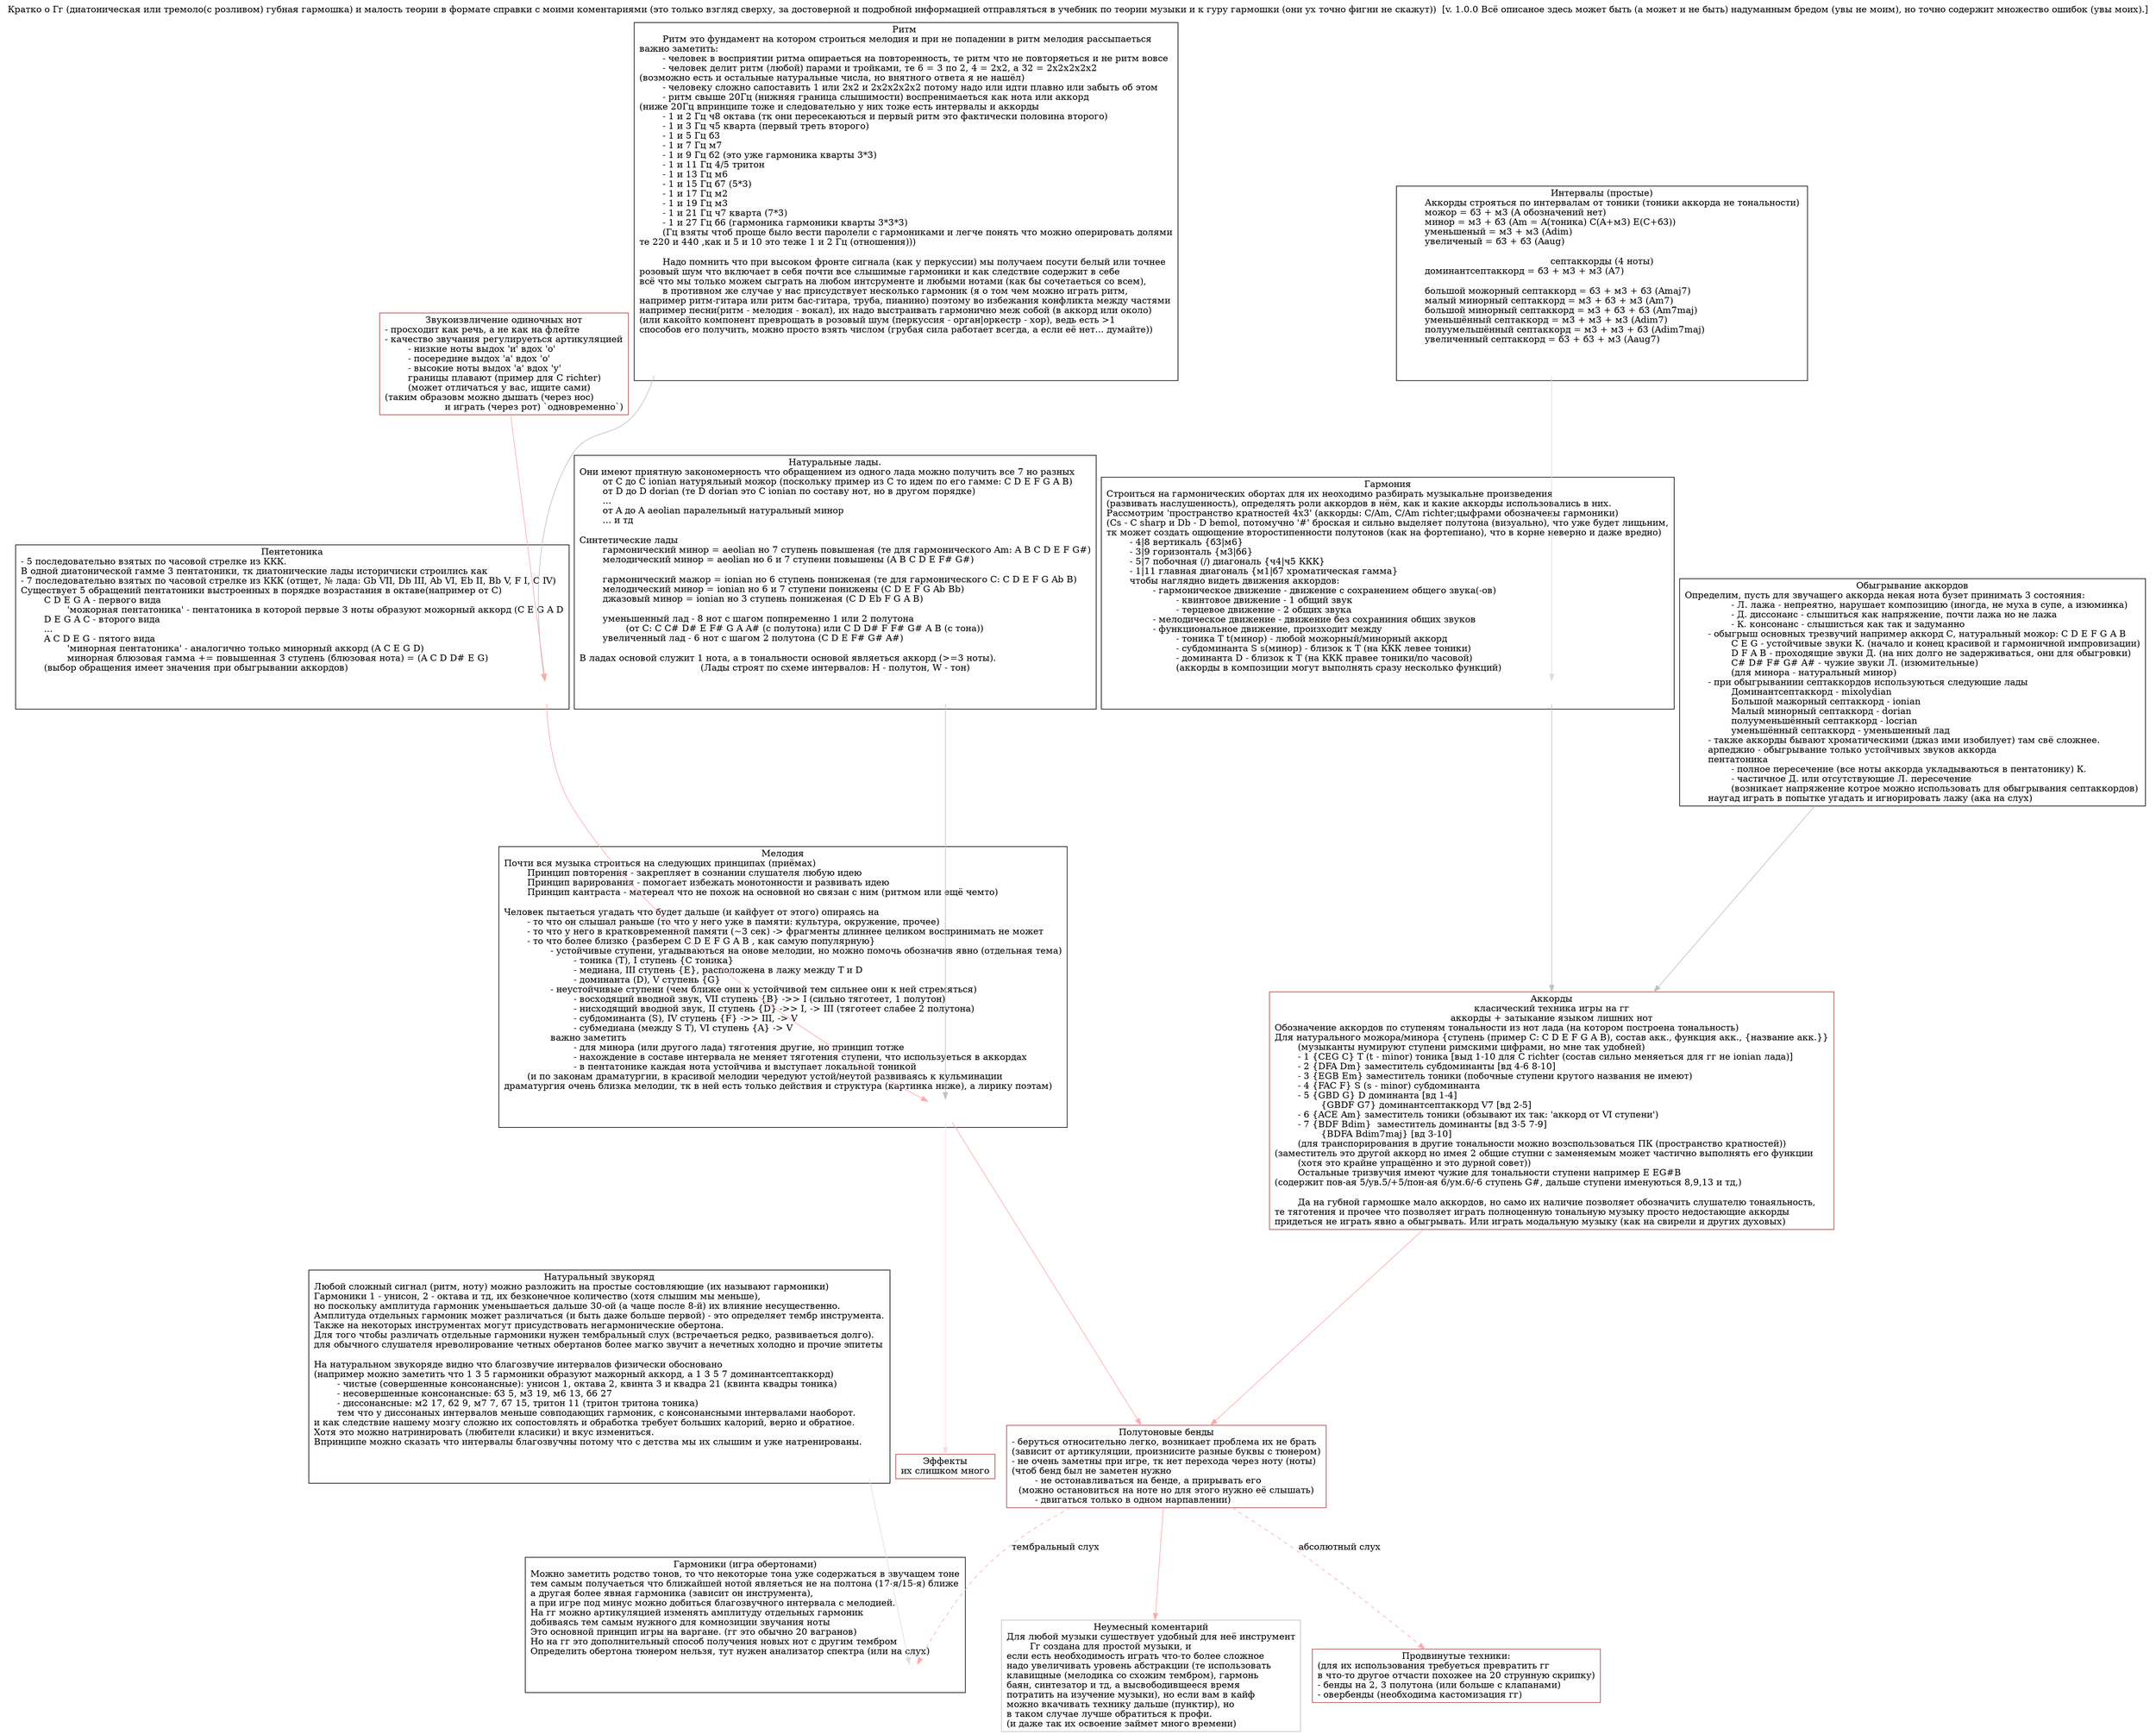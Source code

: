 /* Кратко о диатонической губной гармошке v0.3.0 Попытка обобщения и систематизации данных о диатоники системы Рихтера
	2023 АнониmныйM
Сделано с помошью graphviz
*/

digraph H { comment="если не указан источник то или украл или личный опыт прикрепленные источники: 
и0 'План самостоятельного занятия' 'из t.me/harmonicaru_chat'
и1 'Anthology_of_Harmonica_Tunings.pdf' 'Борода на харпе, в контакте'
"
cluster=true
compound=true
layout=dot
labelloc=t
labeljust=l
nojustify=true
rankdir=TB
ranksep="1.5"
node[shape=box]
edge[color="#dddddd"]

label="Кратко о Гг (диатоническая или тремоло(с розливом) губная гармошка) и малость теории в формате справки с моими коментариями (это только взгляд сверху, за достоверной и подробной информацией отправляться в учебник по теории музыки и к гуру гармошки (они ух точно фигни не скажут))  [v. 1.0.0 Всё описаное здесь может быть (а может и не быть) надуманным бредом (увы не моим), но точно содержит множество ошибок (увы моих).]\l"
/*--------------------------------------------------------------------------------*/
/* модальная музыка */
	subgraph cluster_н {label="Натуральный звукоряд
Любой сложный сигнал (ритм, ноту) можно разложить на простые состовляющие (их называют гармоники)\l\
Гармоники 1 - унисон, 2 - октава и тд, их безконечное количество (хотя слышим мы меньше), \l\
но поскольку амплитуда гармоник уменьшаеться дальше 30-ой (a чаще после 8-й) их влияние несущественно.\l\
Амплитуда отдельных гармоник может различаться (и быть даже больше первой) - это определяет тембр инструмента.\l\
Также на некоторых инструментах могут присудствовать негармонические обертона.\l\
Для того чтобы различать отдельные гармоники нужен тембральный слух (встречаеться редко, развиваеться долго).\l\
для обычного слушателя нреволирование четных обертанов более магко звучит а нечетных холодно и прочие эпитеты\l\
\l\
На натуральном звукоряде видно что благозвучие интервалов физически обосновано\l\
(например можно заметить что 1 3 5 гармоники образуют мажорный аккорд, а 1 3 5 7 доминантсептаккорд)\l\
	- чистые (совершенные консонансные): унисон 1, октава 2, квинта 3 и квадра 21 (квинта квадры тоника)\l\
	- несовершенные консонансные: б3 5, м3 19, м6 13, б6 27\l\
	- диссонансные: м2 17, б2 9, м7 7, б7 15, тритон 11 (тритон тритона тоника)\l\
	тем что у диссонаных интервалов меньше совподающих гармоник, с консонансными интервалами наоборот. \l\
и как следствие нашему мозгу сложно их сопостовлять и обработка требует больших калорий, верно и обратное.\l\
Хотя это можно натринировать (любители класики) и вкус измениться.\l\
Впринципе можно сказать что интервалы благозвучны потому что с детства мы их слышим и уже натренированы.\l\
" натуральный_звукоряд [image="obertones.svg" label="" shape=none ] }

	subgraph cluster_о{label="Гармоники (игра обертонами)
Можно заметить родство тонов, то что некоторые тона уже содержаться в звучащем тоне\l\
тем самым получаеться что ближайшей нотой являеться не на полтона (17-я/15-я) ближе\l\
а другая более явная гармоника (зависит он инструмента),\l\
а при игре под минус можно добиться благозвучного интервала с мелодией.\l\
На гг можно артикуляцией изменять амплитуду отдельных гармоник\l\
добиваясь тем самым нужного для комнозиции звучания ноты\l\
Это основной принцип игры на варгане. (гг это обычно 20 вагранов)\l\
Но на гг это дополнительный способ получения новых нот с другим тембром\l\
Определить обертона тюнером нельзя, тут нужен анализатор спектра (или на слух)\l\
" гармоники [image="harmonics.svg" label="" shape=none] }
натуральный_звукоряд -> гармоники [lhead="cluster_н" ltail="cluster_о"]

	subgraph cluster_р {label="Ритм 
	Ритм это фундамент на котором строиться мелодия и при не попадении в ритм мелодия рассыпаеться\l\
важно заметить:\l\
	- человек в восприятии ритма опираеться на повторенность, те ритм что не повторяеться и не ритм вовсе\l\
	- человек делит ритм (любой) парами и тройками, те 6 = 3 по 2, 4 = 2x2, а 32 = 2x2x2x2x2\l\
(возможно есть и остальные натуральные числа, но внятного ответа я не нашёл)\l\
	- человеку сложно сапоставить 1 или 2х2 и 2х2х2х2х2 потому надо или идти плавно или забыть об этом\l\
	- ритм свыше 20Гц (нижняя граница слышимости) воспренимаеться как нота или аккорд\l\
(ниже 20Гц впринципе тоже и следовательно у них тоже есть интервалы и аккорды \l\
	- 1 и 2 Гц ч8 октава (тк они пересекаються и первый ритм это фактически половина второго)\l\
	- 1 и 3 Гц ч5 кварта (первый треть второго)\l\
	- 1 и 5 Гц б3\l\
	- 1 и 7 Гц м7\l\
	- 1 и 9 Гц б2 (это уже гармоника кварты 3*3)\l\
	- 1 и 11 Гц 4/5 тритон\l\
	- 1 и 13 Гц м6\l\
	- 1 и 15 Гц б7 (5*3)\l\
	- 1 и 17 Гц м2\l\
	- 1 и 19 Гц м3\l\
	- 1 и 21 Гц ч7 кварта (7*3)\l\
	- 1 и 27 Гц б6 (гармоника гармоники кварты 3*3*3)\l\
	(Гц взяты чтоб проще было вести паролели с гармониками и легче понять что можно оперировать долями\l\
те 220 и 440 ,как и 5 и 10 это теже 1 и 2 Гц (отношения)))\l\

	Надо помнить что при высоком фронте сигнала (как у перкуссии) мы получаем посути белый или точнее\l\
розовый шум что включает в себя почти все слышимые гармоники и как следствие содержит в себе \l\
всё что мы только можем сыграть на любом интсрументе и любыми нотами (как бы сочетаеться со всем),\l\
	в противном же случае у нас присудствует несколько гармоник (я о том чем можно играть ритм,\l\
например ритм-гитара или ритм бас-гитара, труба, пианино) поэтому во избежания конфликта между частями\l\
например песни(ритм - мелодия - вокал), их надо выстраивать гармонично меж собой (в аккорд или около)\l\
(или какойто компонент преврощать в розовый шум (перкуссия - орган|оркестр - хор), ведь есть >1\l\
способов его получить, можно просто взять числом (грубая сила работает всегда, а если её нет... думайте))\l\ 
" длительности [image="dives.svg" label="" shape=none ] }
//натуральный_звукоряд -> длительности [lhead="cluster_н" ltail="cluster_р"]
//длительности -> натуральный_звукоряд

	subgraph cluster_и{labelloc=t label="Интервалы (простые)
	Аккорды строяться по интервалам от тоники (тоники аккорда не тональности) \l\
	можор = б3 + м3 (A обозначений нет)\l\
	минор = м3 + б3 (Am = A(тоника) C(A+м3) E(C+б3))\l\
	уменьшеный = м3 + м3 (Adim)\l\
	увеличеный = б3 + б3 (Aaug)\l\

септаккорды (4 ноты)
	доминантсептаккорд = б3 + м3 + м3 (A7)\l\

	большой можорный септаккорд = б3 + м3 + б3 (Amaj7)\l\
	малый минорный септаккорд = м3 + б3 + м3 (Am7)\l\
	большой минорный септаккорд = м3 + б3 + б3 (Am7maj)\l\
	уменьшённый септаккорд = м3 + м3 + м3 (Adim7)\l\
	полуумельшённый септаккорд = м3 + м3 + б3 (Adim7maj)\l\
	увеличенный септаккорд = б3 + б3 + м3 (Aaug7)\l\
" интервалы [image="intervals.svg" label="" shape=none ] }
//строй -> интервалы [lhead="cluster_л" ltail="cluster_и"]
//длительности -> интервалы

	subgraph cluster_п{label="Пентетоника
- 5 последовательно взятых по часовой стрелке из ККК.\l\
В одной диатонической гамме 3 пентатоники, тк диатонические лады историчиски строились как\l\
- 7 последовательно взятых по часовой стрелке из ККК (отщет, № лада: Gb VII, Db III, Ab VI, Eb II, Bb V, F I, C IV)\l\
Существует 5 обращений пентатоники выстроенных в порядке возрастания в октаве(например от С)\l\
	C D E G A - первого вида \l\
		'можорная пентатоника' - пентатоника в которой первые 3 ноты образуют можорный аккорд (C E G A D\l\
	D E G A C - второго вида\l	...\l\
	A C D E G - пятого вида \l\
		'минорная пентатоника' - аналогично только минорный аккорд (A C E G D)\l\
		минорная блюзовая гамма += повышенная 3 ступень (блюзовая нота) = (A C D D# E G)\l\
	(выбор обращения имеет значения при обыгрывании аккордов)\l" 
	вызов_ктулху [image="circle_of_fifths.jpg" shape=none label=""] /* ктулху может захавать мозг */ }
длительности -> вызов_ктулху [color=gray]

	subgraph cluster_л{label="Натуральные лады.
Они имеют приятную закономерность что обращением из одного лада можно получить все 7 но разных\l\
	от C до C ionian натуряльный можор (поскольку пример из C то идем по его гамме: C D E F G A B)\l\
	от D до D dorian (те D dorian это C ionian по составу нот, но в другом порядке)\l\
	...\l\
	от A до A aeolian паралельный натуральный минор\l\
	... и тд \l\

Синтетические лады\l\
	гармонический минор = aeolian но 7 ступень повышеная (те для гармонического Am: A B C D E F G#)\l\
	мелодический минор = aeolian но 6 и 7 ступени повышены (A B C D E F# G#)\l\

	гармонический мажор = ionian но 6 ступень пониженая (те для гармонического C: C D E F G Ab B)\l\
	мелодический минор = ionian но 6 и 7 ступени понижены (C D E F G Ab Bb)\l\
	джазовый минор = ionian но 3 ступень пониженая (C D Eb F G A B)\l\

	уменьшенный лад - 8 нот с шагом попнременно 1 или 2 полутона\l\
		(от C: C C# D# E F# G A A# (с полутона) или C D D# F F# G# A B (с тона))\l\
	увеличенный лад - 6 нот с шагом 2 полутона (C D E F# G# A#)\l\

В ладах основой служит 1 нота, а в тональности основой являеться аккорд (>=3 ноты).\l\
(Лады строят по схеме интервалов: H - полутон, W - тон)\
" comment="источник wikipedia про систему Рихтера и про лады" 
		натуральные_лады [image="Modal_Interval_Sequence.png" shape=none label="" comment="источник англоязычная wikipedia"] 
		строй [label="" image="piano.png" shape=none] }
//вызов_ктулху -> натуральные_лады [lhead="cluster_п" ltail="cluster_н"]

	 subgraph cluster_м{label="Мелодия
Почти вся музыка строиться на следующих принципах (приёмах)\l\
	Принцип повторения - закрепляет в сознании слушателя любую идею\l\
	Принцип варирования - помогает избежать монотонности и развивать идею\l\
	Принцип кантраста - матереал что не похож на основной но связан с ним (ритмом или ещё чемто)\l\

Человек пытаеться угадать что будет дальше (и кайфует от этого) опираясь на\l\
	- то что он слышал раньше (то что у него уже в памяти: культура, окружение, прочее)\l\
	- то что у него в кратковременной памяти (~3 сек) -> фрагменты длиннее целиком воспринимать не может\l\
	- то что более близко {разберем C D E F G A B , как самую популярную}\l\
		- устойчивые ступени, угадываються на онове мелодии, но можно помочь обозначив явно (отдельная тема)\l\
			- тоника (T), I ступень {C тоника}\l\
			- медиана, III ступень {E}, расположена в лажу между T и D\l\
			- доминанта (D), V ступень {G}\l\
		- неустойчивые ступени (чем ближе они к устойчивой тем сильнее они к ней стремяться)\l\
			- восходяций вводной звук, VII ступень {B} ->> I (сильно тяготеет, 1 полутон)\l\
			- нисходящий вводной звук, II ступень {D} ->> I, -> III (тяготеет слабее 2 полутона)\l\
			- субдоминанта (S), IV ступень {F} ->> III, -> V\l\
			- субмедиана (между S T), VI ступень {A} -> V\l\
		важно заметить \l\
			- для минора (или другого лада) тяготения другие, но принцип тотже\l\
			- нахождение в составе интервала не меняет тяготения ступени, что используеться в аккордах\l\
			- в пентатонике каждая нота устойчива и выступает локальной тоникой\l\
	(и по законам драматургии, в красивой мелодии чередуют устой/неутой развиваясь к кульминации\l\
драматургия очень близка мелодии, тк в ней есть только действия и структура (картинка ниже), а лирику поэтам)\l\
" мелодия [label="" shape=none image="crises.jpg"] }
//натуральный_звукоряд -> мелодия [lhead="cluster_н" ltail="cluster_и"]

	subgraph cluster_г{label="Гармония
Строиться на гармонических обортах для их неоходимо разбирать музыкальне произведения\l\
(развивать наслушенность), определять роли аккордов в нём, как и какие аккорды использовались в них.\l\
Рассмотрим 'пространство кратностей 4x3' (аккорды: C/Am, C/Am richter;цыфрами обозначены гармоники)\l\
(Cs - C sharp и Db - D bemol, потомучно '#' броская и сильно выделяет полутона (визуально), что уже будет лищьним,\l\
тк может создать ощющение второстипенности полутонов (как на фортепиано), что в корне неверно и даже вредно)\l\
	- 4|8 вертикаль {б3|м6}\l\
	- 3|9 горизонталь {м3|б6}\l\
	- 5|7 побочная (/) диагональ {ч4|ч5 ККК}\l\
	- 1|11 главная диагональ {м1|б7 хроматическая гамма}\l\
	чтобы наглядно видеть движения аккордов:\l\
		- гармоническое движение - движение с сохранением общего звука(-ов)\l\
			- квинтовое движение - 1 общий звук\l\
			- терцевое движение - 2 общих звука\l\
		- мелодическое движение - движение без сохраниния общих звуков\l\
		- функциональное движение, произходит между\l\
			- тоника T t(минор) - любой можорный/минорный аккорд\l\
			- субдоминанта S s(минор) - близок к T (на ККК левее тоники)\l\
			- доминанта D - близок к T (на ККК правее тоники/по часовой)\l\
			(аккорды в композиции могут выполнять сразу несколько функций)\l\
" пространство_кратностей [label="" shape=none image="intmat.svg"] }
//вызов_ктулху -> пространство_кратностей
//натуральный_звукоряд -> пространство_кратностей
интервалы -> пространство_кратностей

	обыгрышь [label="Обыгрывание аккордов
Определим, пусть для звучащего аккорда некая нота бузет принимать 3 состояния:\l\
		- Л. лажа - непреятно, нарушает композицию (иногда, не муха в супе, а изюминка)\l\
		- Д. диссонанс - слышиться как напряжение, почти лажа но не лажа\l\
		- К. консонанс - слышисться как так и задуманно\l\
	- обыгрыш основных трезвучий например аккорд C, натуральный можор: C D E F G A B\l\
		C E G - устойчивые звуки К. (начало и конец красивой и гармоничной импровизации)\l\
		D F A B - проходящие звуки Д. (на них долго не задерживаться, они для обыгровки)\l\
		C# D# F# G# A# - чужие звуки Л. (изюмительные)\l\
		(для минора - натуральный минор)\l\
	- при обыгрываниии септаккордов используються следующие лады\l\
		Доминантсептаккорд - mixolydian\l\
		Большой мажорный септаккорд - ionian\l\
		Малый минорный септаккорд - dorian\l\
		полууменьшённый септаккорд - locrian\l\
		уменьшённый септаккорд - уменьшенный лад\l\
	- также аккорды бывают хроматическими (джаз ими изобилует) там свё сложнее.\l\
	арпеджио - обыгрывание только устойчивых звуков аккорда\l\
	пентатоника\l\
		- полное пересечение (все ноты аккорда укладываються в пентатонику) К.\l\
		- частичное Д. или отсутствующие Л. пересечение\l\
		(возникает напряжение котрое можно использовать для обыгрывания септаккордов)\l\
	наугад играть в попытке угадать и игнорировать лажу (ака на слух)\l\
" ]
//пространство_кратностей -> обыгрышь [lhead="cluster_г" ]


	{cluster=false label="" node[shape=""]
		{edge[color="#ffaaaa"] node[color="#aa4444" shape="box"] // шаги
			подыгрывание [label="Аккорды
класический техника игры на гг
аккорды + затыкание языком лишних нот
Обозначение аккордов по ступеням тональности из нот лада (на котором построена тональность)\l\
Для натурального можора/минора {ступень (пример C: C D E F G A B), состав акк., функция акк., {название акк.}}\l\
	(музыканты нумируют ступени римскими цифрами, но мне так удобней)\l\
	- 1 {CEG C} T (t - minor) тоника [выд 1-10 для C richter (состав сильно меняеться для гг не ionian лада)]\l\
	- 2 {DFA Dm} заместитель субдоминанты [вд 4-6 8-10]\l\
	- 3 {EGB Em} заместитель тоники (побочные ступени крутого названия не имеют)\l\
	- 4 {FAC F} S (s - minor) субдоминанта\l\
	- 5 {GBD G} D доминанта [вд 1-4]\l\
		{GBDF G7} доминантсептаккорд V7 [вд 2-5]\l\
	- 6 {ACE Am} заместитель тоники (обзывают их так: 'аккорд от VI ступени')\l\
	- 7 {BDF Bdim}  заместитель доминанты [вд 3-5 7-9]\l\
		{BDFA Bdim7maj} [вд 3-10]\l\
	(для транспорирования в другие тональности можно возспользоваться ПК (пространство кратностей))\l\
(заместитель это другой аккорд но имея 2 общие ступни с заменяемым может частично выполнять его функции\l\
	(хотя это крайне упращённо и это дурной совет))\l\
	Остальные тризвучия имеют чужие для тональности ступени например E EG#B \l\
(содержит пов-ая 5/ув.5/+5/пон-ая 6/ум.6/-6 ступень G#, дальше ступени именуються 8,9,13 и тд,)\l\

	Да на губной гармошке мало аккордов, но само их наличие позволяет обозначить слушателю тонаяльность,\l\
те тяготения и прочее что позволяет играть полноценную тональную музыку просто недостающие аккорды\l\
придеться не играть явно а обыгрывать. Или играть модальную музыку (как на свирели и других духовых)\l\
"]
			звукоизвличение [label="Звукоизвличение одиночных нот
- просходит как речь, а не как на флейте\l\
- качество звучания регулируеться артикуляцией\l\
	- низкие ноты выдох 'и' вдох 'о'\l\
	- посередине выдох 'а' вдох 'о'\l\
	- высокие ноты выдох 'а' вдох 'у'\l\
	границы плавают (пример для C richter)\l\
	(может отличаться у вас, ищите сами)\l\
(таким образовм можно дышать (через нос) \l\
и играть (через рот) `одновременно`)\r\
"]
/*
			пентатоники [label="Пентатоника
На гг richter можно сыграть 3 пентатоники
(левее по ККК, правее и тонику)
"]
*/
			полутоновые_бенды [label="Полутоновые бенды
- беруться относительно легко, возникает проблема их не брать\l\
(зависит от артикуляции, произнисите разные буквы с тюнером)\l\
- не очень заметны при игре, тк нет перехода через ноту (ноты)\l\
(чтоб бенд был не заметен нужно\l\
	- не остонавливаться на бенде, а прирывать его\l\
(можно остановиться на ноте но для этого нужно её слышать)
	- двигаться только в одном нарпавлении)\l\
"]
/*
			обертона [label="Игра обертонами
На гг можно артикуляцией изменять амплитуду отдельных гармоник\l\
добиваясь тем самым нужного для комнозиции звучания ноты\l\
Это основной принцип игры на варгане.\l\
Но на гг это дополнительный способ получения новых нот с другим тембром\l\
Определить обертона тюнером нельзя, тут нужен анализатор спектра\l\
"]
*/
			продвинутые_техники [shape=box label="Продвинутые техники:
(для их использования требуеться превратить гг\l\
в что-то другое отчасти похожее на 20 струнную скрипку)\l\
- бенды на 2, 3 полутона (или больше с клапанами)\l\
- овербенды (необходима кастомизация гг)\l\
"]
			послесловие [shape=box color=gray textcolor=gray label="Неумесный коментарий
Для любой музыки сушествует удобный для неё инструмент\l\
	Гг создана для простой музыки, и \l\
если есть необходимость играть что-то более сложное \l\
надо увеличивать уровень абстракции (те использовать\l\
клавищные (мелодика со схожим тембром), гармонь\l\
баян, синтезатор и тд, а высвободивщееся время\l\
потратить на изучение музыки), но если вам в кайф\l\
можно вкачивать технику дальше (пунктир), но \l\
в таком случае лучше обратиться к профи.\l\
(и даже так их освоение займет много времени)\l\
"]
/*
			ритм [label="Ритм"]
			солирование [label="Модальная музыка, солирование "]
*/
			эффекты [label="Эффекты\nих слишком много\l"]
			вызов_ктулху -> мелодия
			мелодия -> полутоновые_бенды // подыгрывание
			подыгрывание -> полутоновые_бенды
			полутоновые_бенды -> послесловие
			мелодия -> эффекты [color="#ffdddd"]
			звукоизвличение -> вызов_ктулху
			//длительности -> пентатоники // [label="музыкальный слух"]

			{edge [style=dashed]
//				полутоновые_бенды -> обертона [label="тембральный слух"]
				полутоновые_бенды -> гармоники [label="тембральный слух"]
				полутоновые_бенды -> продвинутые_техники [label="абсолютный слух"]
			}
		}
		{edge[color=gray] node[shape=box color=magenta] // мини справка
			пространство_кратностей -> подыгрывание
			обыгрышь -> подыгрывание
			//гармоники -> обертона
			натуральные_лады -> мелодия
			//вызов_ктулху -> пентатоники
		}
	}
}

